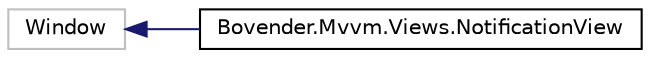 digraph "Graphical Class Hierarchy"
{
  bgcolor="transparent";
  edge [fontname="Helvetica",fontsize="10",labelfontname="Helvetica",labelfontsize="10"];
  node [fontname="Helvetica",fontsize="10",shape=record];
  rankdir="LR";
  Node6 [label="Window",height=0.2,width=0.4,color="grey75"];
  Node6 -> Node0 [dir="back",color="midnightblue",fontsize="10",style="solid",fontname="Helvetica"];
  Node0 [label="Bovender.Mvvm.Views.NotificationView",height=0.2,width=0.4,color="black",URL="$classBovender_1_1Mvvm_1_1Views_1_1NotificationView.html",tooltip="Interaction logic for NotificationView.xaml "];
}
